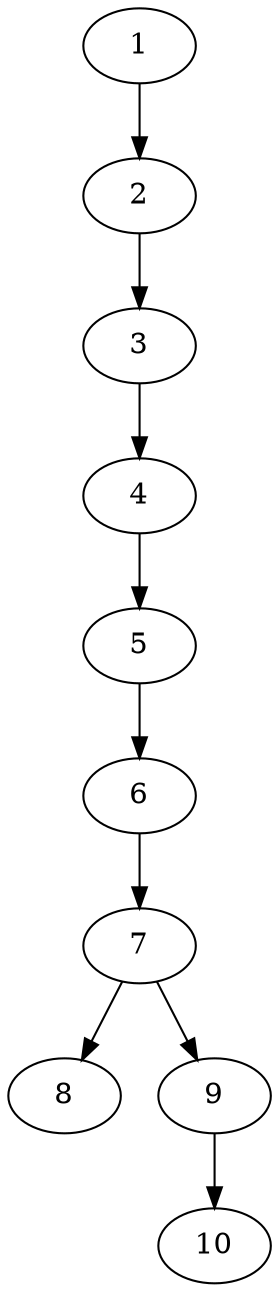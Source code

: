 // DAG (tier=1-easy, mode=data, n=10, ccr=0.300, fat=0.381, density=0.227, regular=0.642, jump=0.056, mindata=1048576, maxdata=8388608)
// DAG automatically generated by daggen at Sun Aug 24 16:33:33 2025
// /home/ermia/Project/Environments/daggen/bin/daggen --dot --ccr 0.300 --fat 0.381 --regular 0.642 --density 0.227 --jump 0.056 --mindata 1048576 --maxdata 8388608 -n 10 
digraph G {
  1 [size="18828568822397534208", alpha="0.00", expect_size="9414284411198767104"]
  1 -> 2 [size ="56619782111232"]
  2 [size="68237801582482472", alpha="0.19", expect_size="34118900791241236"]
  2 -> 3 [size ="36013837647872"]
  3 [size="2516470398160718", alpha="0.10", expect_size="1258235199080359"]
  3 -> 4 [size ="153522297372672"]
  4 [size="333953559781652800", alpha="0.04", expect_size="166976779890826400"]
  4 -> 5 [size ="311730873827328"]
  5 [size="22602782310066832", alpha="0.07", expect_size="11301391155033416"]
  5 -> 6 [size ="464214837690368"]
  6 [size="1605979781018918912", alpha="0.06", expect_size="802989890509459456"]
  6 -> 7 [size ="548068772544512"]
  7 [size="1566451089276043", alpha="0.11", expect_size="783225544638021"]
  7 -> 8 [size ="94873218711552"]
  7 -> 9 [size ="94873218711552"]
  8 [size="1751590721500304", alpha="0.11", expect_size="875795360750152"]
  9 [size="175447462583480614912", alpha="0.15", expect_size="87723731291740307456"]
  9 -> 10 [size ="250719462490112"]
  10 [size="20418484442473652", alpha="0.10", expect_size="10209242221236826"]
}